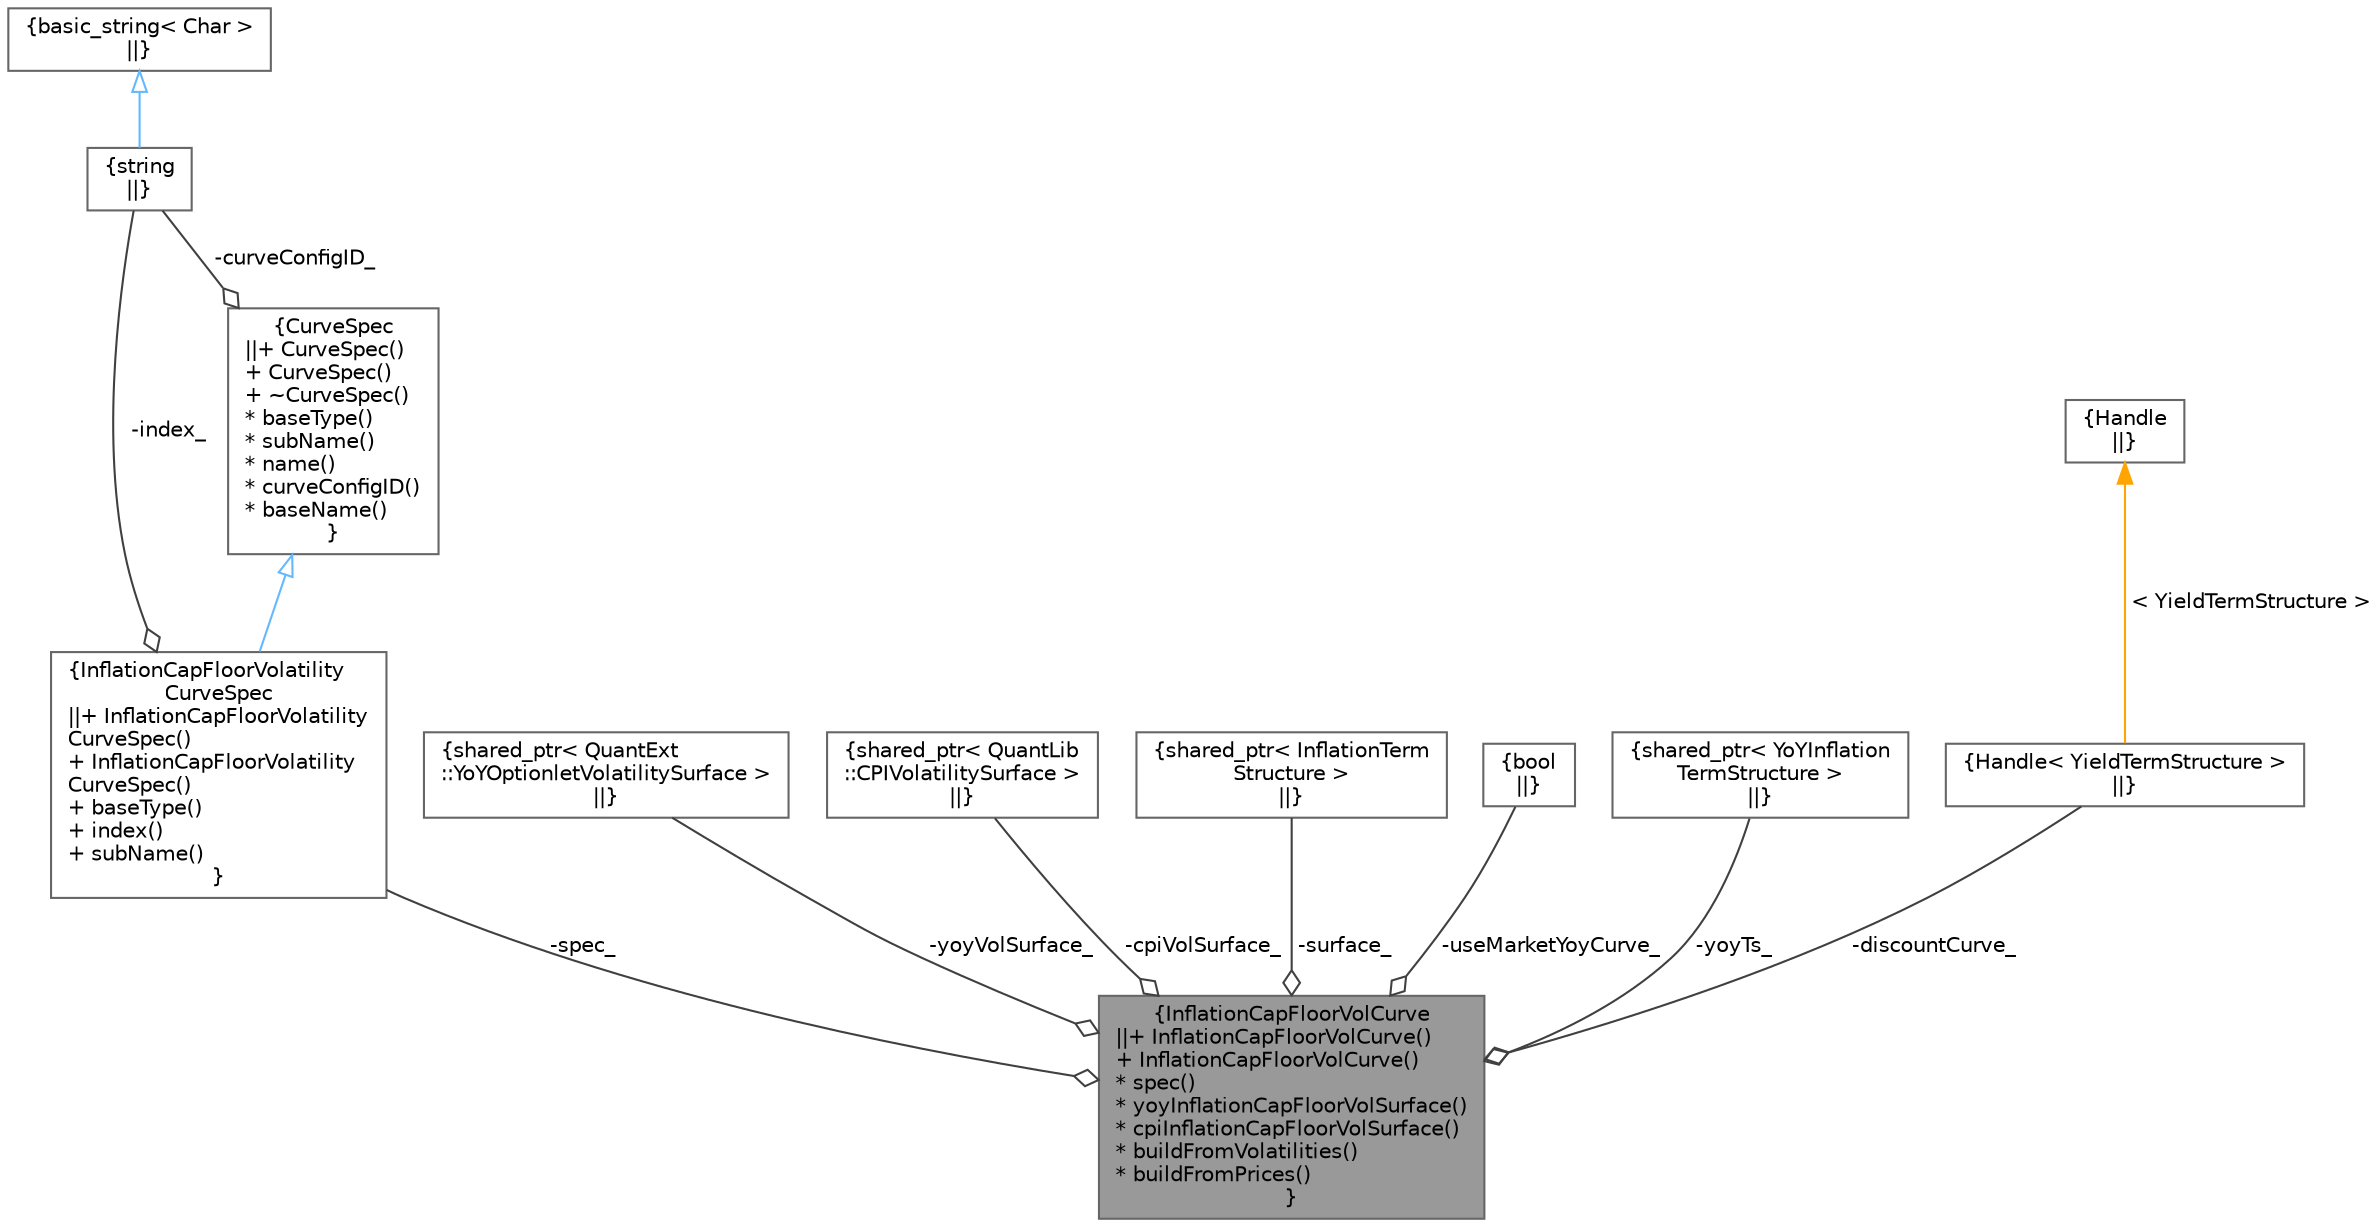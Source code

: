 digraph "InflationCapFloorVolCurve"
{
 // INTERACTIVE_SVG=YES
 // LATEX_PDF_SIZE
  bgcolor="transparent";
  edge [fontname=Helvetica,fontsize=10,labelfontname=Helvetica,labelfontsize=10];
  node [fontname=Helvetica,fontsize=10,shape=box,height=0.2,width=0.4];
  Node1 [label="{InflationCapFloorVolCurve\n||+ InflationCapFloorVolCurve()\l+ InflationCapFloorVolCurve()\l* spec()\l* yoyInflationCapFloorVolSurface()\l* cpiInflationCapFloorVolSurface()\l* buildFromVolatilities()\l* buildFromPrices()\l}",height=0.2,width=0.4,color="gray40", fillcolor="grey60", style="filled", fontcolor="black",tooltip=" "];
  Node2 -> Node1 [color="grey25",style="solid",label=" -spec_" ,arrowhead="odiamond"];
  Node2 [label="{InflationCapFloorVolatility\lCurveSpec\n||+ InflationCapFloorVolatility\lCurveSpec()\l+ InflationCapFloorVolatility\lCurveSpec()\l+ baseType()\l+ index()\l+ subName()\l}",height=0.2,width=0.4,color="gray40", fillcolor="white", style="filled",URL="$classore_1_1data_1_1_inflation_cap_floor_volatility_curve_spec.html",tooltip="Inflation cap floor volatility description."];
  Node3 -> Node2 [dir="back",color="steelblue1",style="solid",arrowtail="onormal"];
  Node3 [label="{CurveSpec\n||+ CurveSpec()\l+ CurveSpec()\l+ ~CurveSpec()\l* baseType()\l* subName()\l* name()\l* curveConfigID()\l* baseName()\l}",height=0.2,width=0.4,color="gray40", fillcolor="white", style="filled",URL="$classore_1_1data_1_1_curve_spec.html",tooltip="Curve Specification."];
  Node4 -> Node3 [color="grey25",style="solid",label=" -curveConfigID_" ,arrowhead="odiamond"];
  Node4 [label="{string\n||}",height=0.2,width=0.4,color="gray40", fillcolor="white", style="filled",tooltip=" "];
  Node5 -> Node4 [dir="back",color="steelblue1",style="solid",arrowtail="onormal"];
  Node5 [label="{basic_string\< Char \>\n||}",height=0.2,width=0.4,color="gray40", fillcolor="white", style="filled",tooltip=" "];
  Node4 -> Node2 [color="grey25",style="solid",label=" -index_" ,arrowhead="odiamond"];
  Node6 -> Node1 [color="grey25",style="solid",label=" -yoyVolSurface_" ,arrowhead="odiamond"];
  Node6 [label="{shared_ptr\< QuantExt\l::YoYOptionletVolatilitySurface \>\n||}",height=0.2,width=0.4,color="gray40", fillcolor="white", style="filled",tooltip=" "];
  Node7 -> Node1 [color="grey25",style="solid",label=" -cpiVolSurface_" ,arrowhead="odiamond"];
  Node7 [label="{shared_ptr\< QuantLib\l::CPIVolatilitySurface \>\n||}",height=0.2,width=0.4,color="gray40", fillcolor="white", style="filled",tooltip=" "];
  Node8 -> Node1 [color="grey25",style="solid",label=" -surface_" ,arrowhead="odiamond"];
  Node8 [label="{shared_ptr\< InflationTerm\lStructure \>\n||}",height=0.2,width=0.4,color="gray40", fillcolor="white", style="filled",tooltip=" "];
  Node9 -> Node1 [color="grey25",style="solid",label=" -useMarketYoyCurve_" ,arrowhead="odiamond"];
  Node9 [label="{bool\n||}",height=0.2,width=0.4,color="gray40", fillcolor="white", style="filled",URL="$classbool.html",tooltip=" "];
  Node10 -> Node1 [color="grey25",style="solid",label=" -yoyTs_" ,arrowhead="odiamond"];
  Node10 [label="{shared_ptr\< YoYInflation\lTermStructure \>\n||}",height=0.2,width=0.4,color="gray40", fillcolor="white", style="filled",tooltip=" "];
  Node11 -> Node1 [color="grey25",style="solid",label=" -discountCurve_" ,arrowhead="odiamond"];
  Node11 [label="{Handle\< YieldTermStructure \>\n||}",height=0.2,width=0.4,color="gray40", fillcolor="white", style="filled",tooltip=" "];
  Node12 -> Node11 [dir="back",color="orange",style="solid",label=" \< YieldTermStructure \>" ];
  Node12 [label="{Handle\n||}",height=0.2,width=0.4,color="gray40", fillcolor="white", style="filled",tooltip=" "];
}
